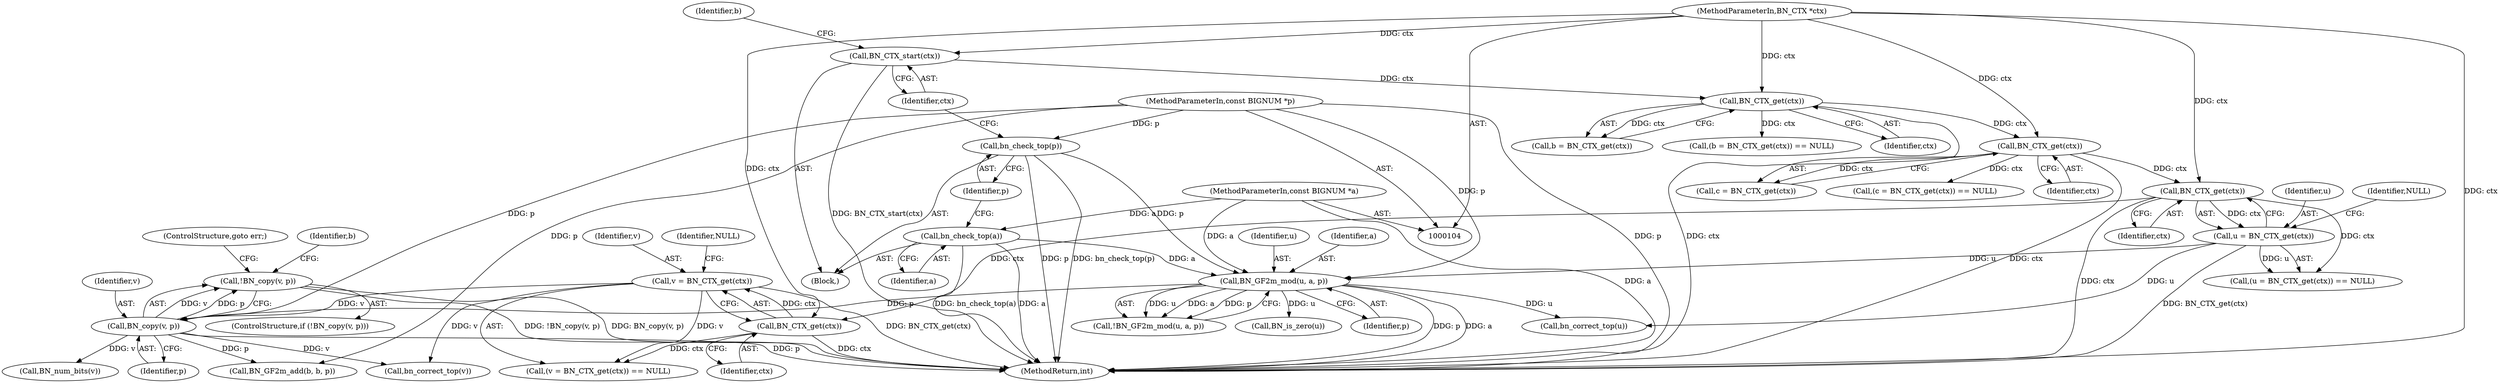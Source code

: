 digraph "0_openssl_4924b37ee01f71ae19c94a8934b80eeb2f677932@API" {
"1000178" [label="(Call,!BN_copy(v, p))"];
"1000179" [label="(Call,BN_copy(v, p))"];
"1000160" [label="(Call,v = BN_CTX_get(ctx))"];
"1000162" [label="(Call,BN_CTX_get(ctx))"];
"1000154" [label="(Call,BN_CTX_get(ctx))"];
"1000146" [label="(Call,BN_CTX_get(ctx))"];
"1000138" [label="(Call,BN_CTX_get(ctx))"];
"1000132" [label="(Call,BN_CTX_start(ctx))"];
"1000108" [label="(MethodParameterIn,BN_CTX *ctx)"];
"1000168" [label="(Call,BN_GF2m_mod(u, a, p))"];
"1000152" [label="(Call,u = BN_CTX_get(ctx))"];
"1000128" [label="(Call,bn_check_top(a))"];
"1000106" [label="(MethodParameterIn,const BIGNUM *a)"];
"1000130" [label="(Call,bn_check_top(p))"];
"1000107" [label="(MethodParameterIn,const BIGNUM *p)"];
"1000182" [label="(ControlStructure,goto err;)"];
"1000139" [label="(Identifier,ctx)"];
"1000128" [label="(Call,bn_check_top(a))"];
"1000151" [label="(Call,(u = BN_CTX_get(ctx)) == NULL)"];
"1000186" [label="(Identifier,b)"];
"1000177" [label="(ControlStructure,if (!BN_copy(v, p)))"];
"1000143" [label="(Call,(c = BN_CTX_get(ctx)) == NULL)"];
"1000137" [label="(Identifier,b)"];
"1000167" [label="(Call,!BN_GF2m_mod(u, a, p))"];
"1000130" [label="(Call,bn_check_top(p))"];
"1000180" [label="(Identifier,v)"];
"1000155" [label="(Identifier,ctx)"];
"1000109" [label="(Block,)"];
"1000171" [label="(Identifier,p)"];
"1000161" [label="(Identifier,v)"];
"1000156" [label="(Identifier,NULL)"];
"1000164" [label="(Identifier,NULL)"];
"1000136" [label="(Call,b = BN_CTX_get(ctx))"];
"1000589" [label="(Call,BN_GF2m_add(b, b, p))"];
"1000108" [label="(MethodParameterIn,BN_CTX *ctx)"];
"1000160" [label="(Call,v = BN_CTX_get(ctx))"];
"1000147" [label="(Identifier,ctx)"];
"1000138" [label="(Call,BN_CTX_get(ctx))"];
"1000135" [label="(Call,(b = BN_CTX_get(ctx)) == NULL)"];
"1000169" [label="(Identifier,u)"];
"1000664" [label="(MethodReturn,int)"];
"1000146" [label="(Call,BN_CTX_get(ctx))"];
"1000129" [label="(Identifier,a)"];
"1000178" [label="(Call,!BN_copy(v, p))"];
"1000133" [label="(Identifier,ctx)"];
"1000153" [label="(Identifier,u)"];
"1000131" [label="(Identifier,p)"];
"1000107" [label="(MethodParameterIn,const BIGNUM *p)"];
"1000159" [label="(Call,(v = BN_CTX_get(ctx)) == NULL)"];
"1000162" [label="(Call,BN_CTX_get(ctx))"];
"1000168" [label="(Call,BN_GF2m_mod(u, a, p))"];
"1000659" [label="(Call,bn_correct_top(v))"];
"1000163" [label="(Identifier,ctx)"];
"1000106" [label="(MethodParameterIn,const BIGNUM *a)"];
"1000154" [label="(Call,BN_CTX_get(ctx))"];
"1000179" [label="(Call,BN_copy(v, p))"];
"1000152" [label="(Call,u = BN_CTX_get(ctx))"];
"1000132" [label="(Call,BN_CTX_start(ctx))"];
"1000170" [label="(Identifier,a)"];
"1000174" [label="(Call,BN_is_zero(u))"];
"1000657" [label="(Call,bn_correct_top(u))"];
"1000199" [label="(Call,BN_num_bits(v))"];
"1000181" [label="(Identifier,p)"];
"1000144" [label="(Call,c = BN_CTX_get(ctx))"];
"1000178" -> "1000177"  [label="AST: "];
"1000178" -> "1000179"  [label="CFG: "];
"1000179" -> "1000178"  [label="AST: "];
"1000182" -> "1000178"  [label="CFG: "];
"1000186" -> "1000178"  [label="CFG: "];
"1000178" -> "1000664"  [label="DDG: !BN_copy(v, p)"];
"1000178" -> "1000664"  [label="DDG: BN_copy(v, p)"];
"1000179" -> "1000178"  [label="DDG: v"];
"1000179" -> "1000178"  [label="DDG: p"];
"1000179" -> "1000181"  [label="CFG: "];
"1000180" -> "1000179"  [label="AST: "];
"1000181" -> "1000179"  [label="AST: "];
"1000179" -> "1000664"  [label="DDG: p"];
"1000160" -> "1000179"  [label="DDG: v"];
"1000168" -> "1000179"  [label="DDG: p"];
"1000107" -> "1000179"  [label="DDG: p"];
"1000179" -> "1000199"  [label="DDG: v"];
"1000179" -> "1000589"  [label="DDG: p"];
"1000179" -> "1000659"  [label="DDG: v"];
"1000160" -> "1000159"  [label="AST: "];
"1000160" -> "1000162"  [label="CFG: "];
"1000161" -> "1000160"  [label="AST: "];
"1000162" -> "1000160"  [label="AST: "];
"1000164" -> "1000160"  [label="CFG: "];
"1000160" -> "1000664"  [label="DDG: BN_CTX_get(ctx)"];
"1000160" -> "1000159"  [label="DDG: v"];
"1000162" -> "1000160"  [label="DDG: ctx"];
"1000160" -> "1000659"  [label="DDG: v"];
"1000162" -> "1000163"  [label="CFG: "];
"1000163" -> "1000162"  [label="AST: "];
"1000162" -> "1000664"  [label="DDG: ctx"];
"1000162" -> "1000159"  [label="DDG: ctx"];
"1000154" -> "1000162"  [label="DDG: ctx"];
"1000108" -> "1000162"  [label="DDG: ctx"];
"1000154" -> "1000152"  [label="AST: "];
"1000154" -> "1000155"  [label="CFG: "];
"1000155" -> "1000154"  [label="AST: "];
"1000152" -> "1000154"  [label="CFG: "];
"1000154" -> "1000664"  [label="DDG: ctx"];
"1000154" -> "1000151"  [label="DDG: ctx"];
"1000154" -> "1000152"  [label="DDG: ctx"];
"1000146" -> "1000154"  [label="DDG: ctx"];
"1000108" -> "1000154"  [label="DDG: ctx"];
"1000146" -> "1000144"  [label="AST: "];
"1000146" -> "1000147"  [label="CFG: "];
"1000147" -> "1000146"  [label="AST: "];
"1000144" -> "1000146"  [label="CFG: "];
"1000146" -> "1000664"  [label="DDG: ctx"];
"1000146" -> "1000143"  [label="DDG: ctx"];
"1000146" -> "1000144"  [label="DDG: ctx"];
"1000138" -> "1000146"  [label="DDG: ctx"];
"1000108" -> "1000146"  [label="DDG: ctx"];
"1000138" -> "1000136"  [label="AST: "];
"1000138" -> "1000139"  [label="CFG: "];
"1000139" -> "1000138"  [label="AST: "];
"1000136" -> "1000138"  [label="CFG: "];
"1000138" -> "1000664"  [label="DDG: ctx"];
"1000138" -> "1000135"  [label="DDG: ctx"];
"1000138" -> "1000136"  [label="DDG: ctx"];
"1000132" -> "1000138"  [label="DDG: ctx"];
"1000108" -> "1000138"  [label="DDG: ctx"];
"1000132" -> "1000109"  [label="AST: "];
"1000132" -> "1000133"  [label="CFG: "];
"1000133" -> "1000132"  [label="AST: "];
"1000137" -> "1000132"  [label="CFG: "];
"1000132" -> "1000664"  [label="DDG: BN_CTX_start(ctx)"];
"1000108" -> "1000132"  [label="DDG: ctx"];
"1000108" -> "1000104"  [label="AST: "];
"1000108" -> "1000664"  [label="DDG: ctx"];
"1000168" -> "1000167"  [label="AST: "];
"1000168" -> "1000171"  [label="CFG: "];
"1000169" -> "1000168"  [label="AST: "];
"1000170" -> "1000168"  [label="AST: "];
"1000171" -> "1000168"  [label="AST: "];
"1000167" -> "1000168"  [label="CFG: "];
"1000168" -> "1000664"  [label="DDG: p"];
"1000168" -> "1000664"  [label="DDG: a"];
"1000168" -> "1000167"  [label="DDG: u"];
"1000168" -> "1000167"  [label="DDG: a"];
"1000168" -> "1000167"  [label="DDG: p"];
"1000152" -> "1000168"  [label="DDG: u"];
"1000128" -> "1000168"  [label="DDG: a"];
"1000106" -> "1000168"  [label="DDG: a"];
"1000130" -> "1000168"  [label="DDG: p"];
"1000107" -> "1000168"  [label="DDG: p"];
"1000168" -> "1000174"  [label="DDG: u"];
"1000168" -> "1000657"  [label="DDG: u"];
"1000152" -> "1000151"  [label="AST: "];
"1000153" -> "1000152"  [label="AST: "];
"1000156" -> "1000152"  [label="CFG: "];
"1000152" -> "1000664"  [label="DDG: BN_CTX_get(ctx)"];
"1000152" -> "1000151"  [label="DDG: u"];
"1000152" -> "1000657"  [label="DDG: u"];
"1000128" -> "1000109"  [label="AST: "];
"1000128" -> "1000129"  [label="CFG: "];
"1000129" -> "1000128"  [label="AST: "];
"1000131" -> "1000128"  [label="CFG: "];
"1000128" -> "1000664"  [label="DDG: a"];
"1000128" -> "1000664"  [label="DDG: bn_check_top(a)"];
"1000106" -> "1000128"  [label="DDG: a"];
"1000106" -> "1000104"  [label="AST: "];
"1000106" -> "1000664"  [label="DDG: a"];
"1000130" -> "1000109"  [label="AST: "];
"1000130" -> "1000131"  [label="CFG: "];
"1000131" -> "1000130"  [label="AST: "];
"1000133" -> "1000130"  [label="CFG: "];
"1000130" -> "1000664"  [label="DDG: bn_check_top(p)"];
"1000130" -> "1000664"  [label="DDG: p"];
"1000107" -> "1000130"  [label="DDG: p"];
"1000107" -> "1000104"  [label="AST: "];
"1000107" -> "1000664"  [label="DDG: p"];
"1000107" -> "1000589"  [label="DDG: p"];
}
